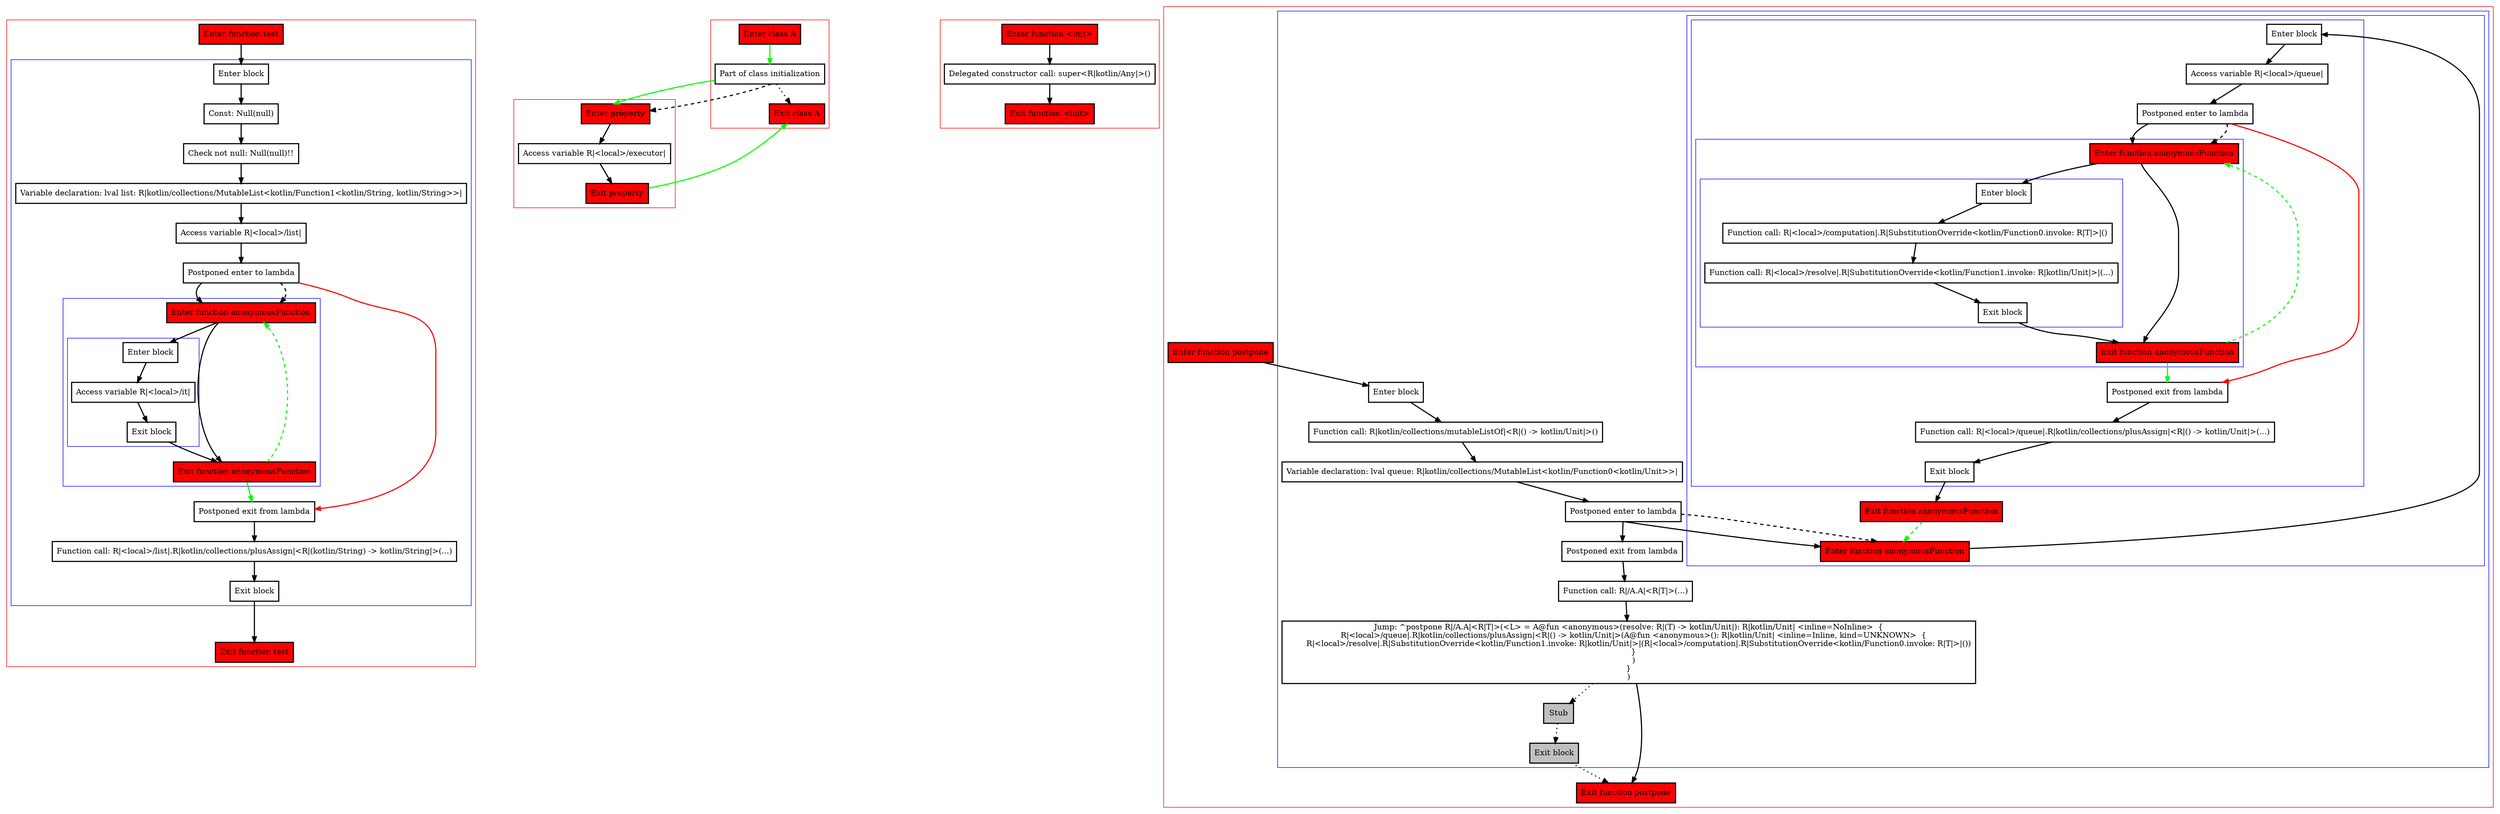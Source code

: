 digraph plusAssignWithLambdaInRhs_kt {
    graph [nodesep=3]
    node [shape=box penwidth=2]
    edge [penwidth=2]

    subgraph cluster_0 {
        color=red
        0 [label="Enter function test" style="filled" fillcolor=red];
        subgraph cluster_1 {
            color=blue
            1 [label="Enter block"];
            2 [label="Const: Null(null)"];
            3 [label="Check not null: Null(null)!!"];
            4 [label="Variable declaration: lval list: R|kotlin/collections/MutableList<kotlin/Function1<kotlin/String, kotlin/String>>|"];
            5 [label="Access variable R|<local>/list|"];
            6 [label="Postponed enter to lambda"];
            subgraph cluster_2 {
                color=blue
                11 [label="Enter function anonymousFunction" style="filled" fillcolor=red];
                subgraph cluster_3 {
                    color=blue
                    12 [label="Enter block"];
                    13 [label="Access variable R|<local>/it|"];
                    14 [label="Exit block"];
                }
                15 [label="Exit function anonymousFunction" style="filled" fillcolor=red];
            }
            7 [label="Postponed exit from lambda"];
            8 [label="Function call: R|<local>/list|.R|kotlin/collections/plusAssign|<R|(kotlin/String) -> kotlin/String|>(...)"];
            9 [label="Exit block"];
        }
        10 [label="Exit function test" style="filled" fillcolor=red];
    }
    0 -> {1};
    1 -> {2};
    2 -> {3};
    3 -> {4};
    4 -> {5};
    5 -> {6};
    6 -> {11};
    6 -> {7} [color=red];
    6 -> {11} [style=dashed];
    7 -> {8};
    8 -> {9};
    9 -> {10};
    11 -> {15 12};
    12 -> {13};
    13 -> {14};
    14 -> {15};
    15 -> {7} [color=green];
    15 -> {11} [color=green style=dashed];

    subgraph cluster_4 {
        color=red
        16 [label="Enter class A" style="filled" fillcolor=red];
        17 [label="Part of class initialization"];
        18 [label="Exit class A" style="filled" fillcolor=red];
    }
    16 -> {17} [color=green];
    17 -> {18} [style=dotted];
    17 -> {22} [color=green];
    17 -> {22} [style=dashed];

    subgraph cluster_5 {
        color=red
        19 [label="Enter function <init>" style="filled" fillcolor=red];
        20 [label="Delegated constructor call: super<R|kotlin/Any|>()"];
        21 [label="Exit function <init>" style="filled" fillcolor=red];
    }
    19 -> {20};
    20 -> {21};

    subgraph cluster_6 {
        color=red
        22 [label="Enter property" style="filled" fillcolor=red];
        23 [label="Access variable R|<local>/executor|"];
        24 [label="Exit property" style="filled" fillcolor=red];
    }
    22 -> {23};
    23 -> {24};
    24 -> {18} [color=green];

    subgraph cluster_7 {
        color=red
        25 [label="Enter function postpone" style="filled" fillcolor=red];
        subgraph cluster_8 {
            color=blue
            26 [label="Enter block"];
            27 [label="Function call: R|kotlin/collections/mutableListOf|<R|() -> kotlin/Unit|>()"];
            28 [label="Variable declaration: lval queue: R|kotlin/collections/MutableList<kotlin/Function0<kotlin/Unit>>|"];
            29 [label="Postponed enter to lambda"];
            subgraph cluster_9 {
                color=blue
                36 [label="Enter function anonymousFunction" style="filled" fillcolor=red];
                subgraph cluster_10 {
                    color=blue
                    37 [label="Enter block"];
                    38 [label="Access variable R|<local>/queue|"];
                    39 [label="Postponed enter to lambda"];
                    subgraph cluster_11 {
                        color=blue
                        44 [label="Enter function anonymousFunction" style="filled" fillcolor=red];
                        subgraph cluster_12 {
                            color=blue
                            45 [label="Enter block"];
                            46 [label="Function call: R|<local>/computation|.R|SubstitutionOverride<kotlin/Function0.invoke: R|T|>|()"];
                            47 [label="Function call: R|<local>/resolve|.R|SubstitutionOverride<kotlin/Function1.invoke: R|kotlin/Unit|>|(...)"];
                            48 [label="Exit block"];
                        }
                        49 [label="Exit function anonymousFunction" style="filled" fillcolor=red];
                    }
                    40 [label="Postponed exit from lambda"];
                    41 [label="Function call: R|<local>/queue|.R|kotlin/collections/plusAssign|<R|() -> kotlin/Unit|>(...)"];
                    42 [label="Exit block"];
                }
                43 [label="Exit function anonymousFunction" style="filled" fillcolor=red];
            }
            30 [label="Postponed exit from lambda"];
            31 [label="Function call: R|/A.A|<R|T|>(...)"];
            32 [label="Jump: ^postpone R|/A.A|<R|T|>(<L> = A@fun <anonymous>(resolve: R|(T) -> kotlin/Unit|): R|kotlin/Unit| <inline=NoInline>  {
    R|<local>/queue|.R|kotlin/collections/plusAssign|<R|() -> kotlin/Unit|>(A@fun <anonymous>(): R|kotlin/Unit| <inline=Inline, kind=UNKNOWN>  {
        R|<local>/resolve|.R|SubstitutionOverride<kotlin/Function1.invoke: R|kotlin/Unit|>|(R|<local>/computation|.R|SubstitutionOverride<kotlin/Function0.invoke: R|T|>|())
    }
    )
}
)"];
            33 [label="Stub" style="filled" fillcolor=gray];
            34 [label="Exit block" style="filled" fillcolor=gray];
        }
        35 [label="Exit function postpone" style="filled" fillcolor=red];
    }
    25 -> {26};
    26 -> {27};
    27 -> {28};
    28 -> {29};
    29 -> {30 36};
    29 -> {36} [style=dashed];
    30 -> {31};
    31 -> {32};
    32 -> {35};
    32 -> {33} [style=dotted];
    33 -> {34} [style=dotted];
    34 -> {35} [style=dotted];
    36 -> {37};
    37 -> {38};
    38 -> {39};
    39 -> {44};
    39 -> {40} [color=red];
    39 -> {44} [style=dashed];
    40 -> {41};
    41 -> {42};
    42 -> {43};
    43 -> {36} [color=green style=dashed];
    44 -> {49 45};
    45 -> {46};
    46 -> {47};
    47 -> {48};
    48 -> {49};
    49 -> {40} [color=green];
    49 -> {44} [color=green style=dashed];

}
